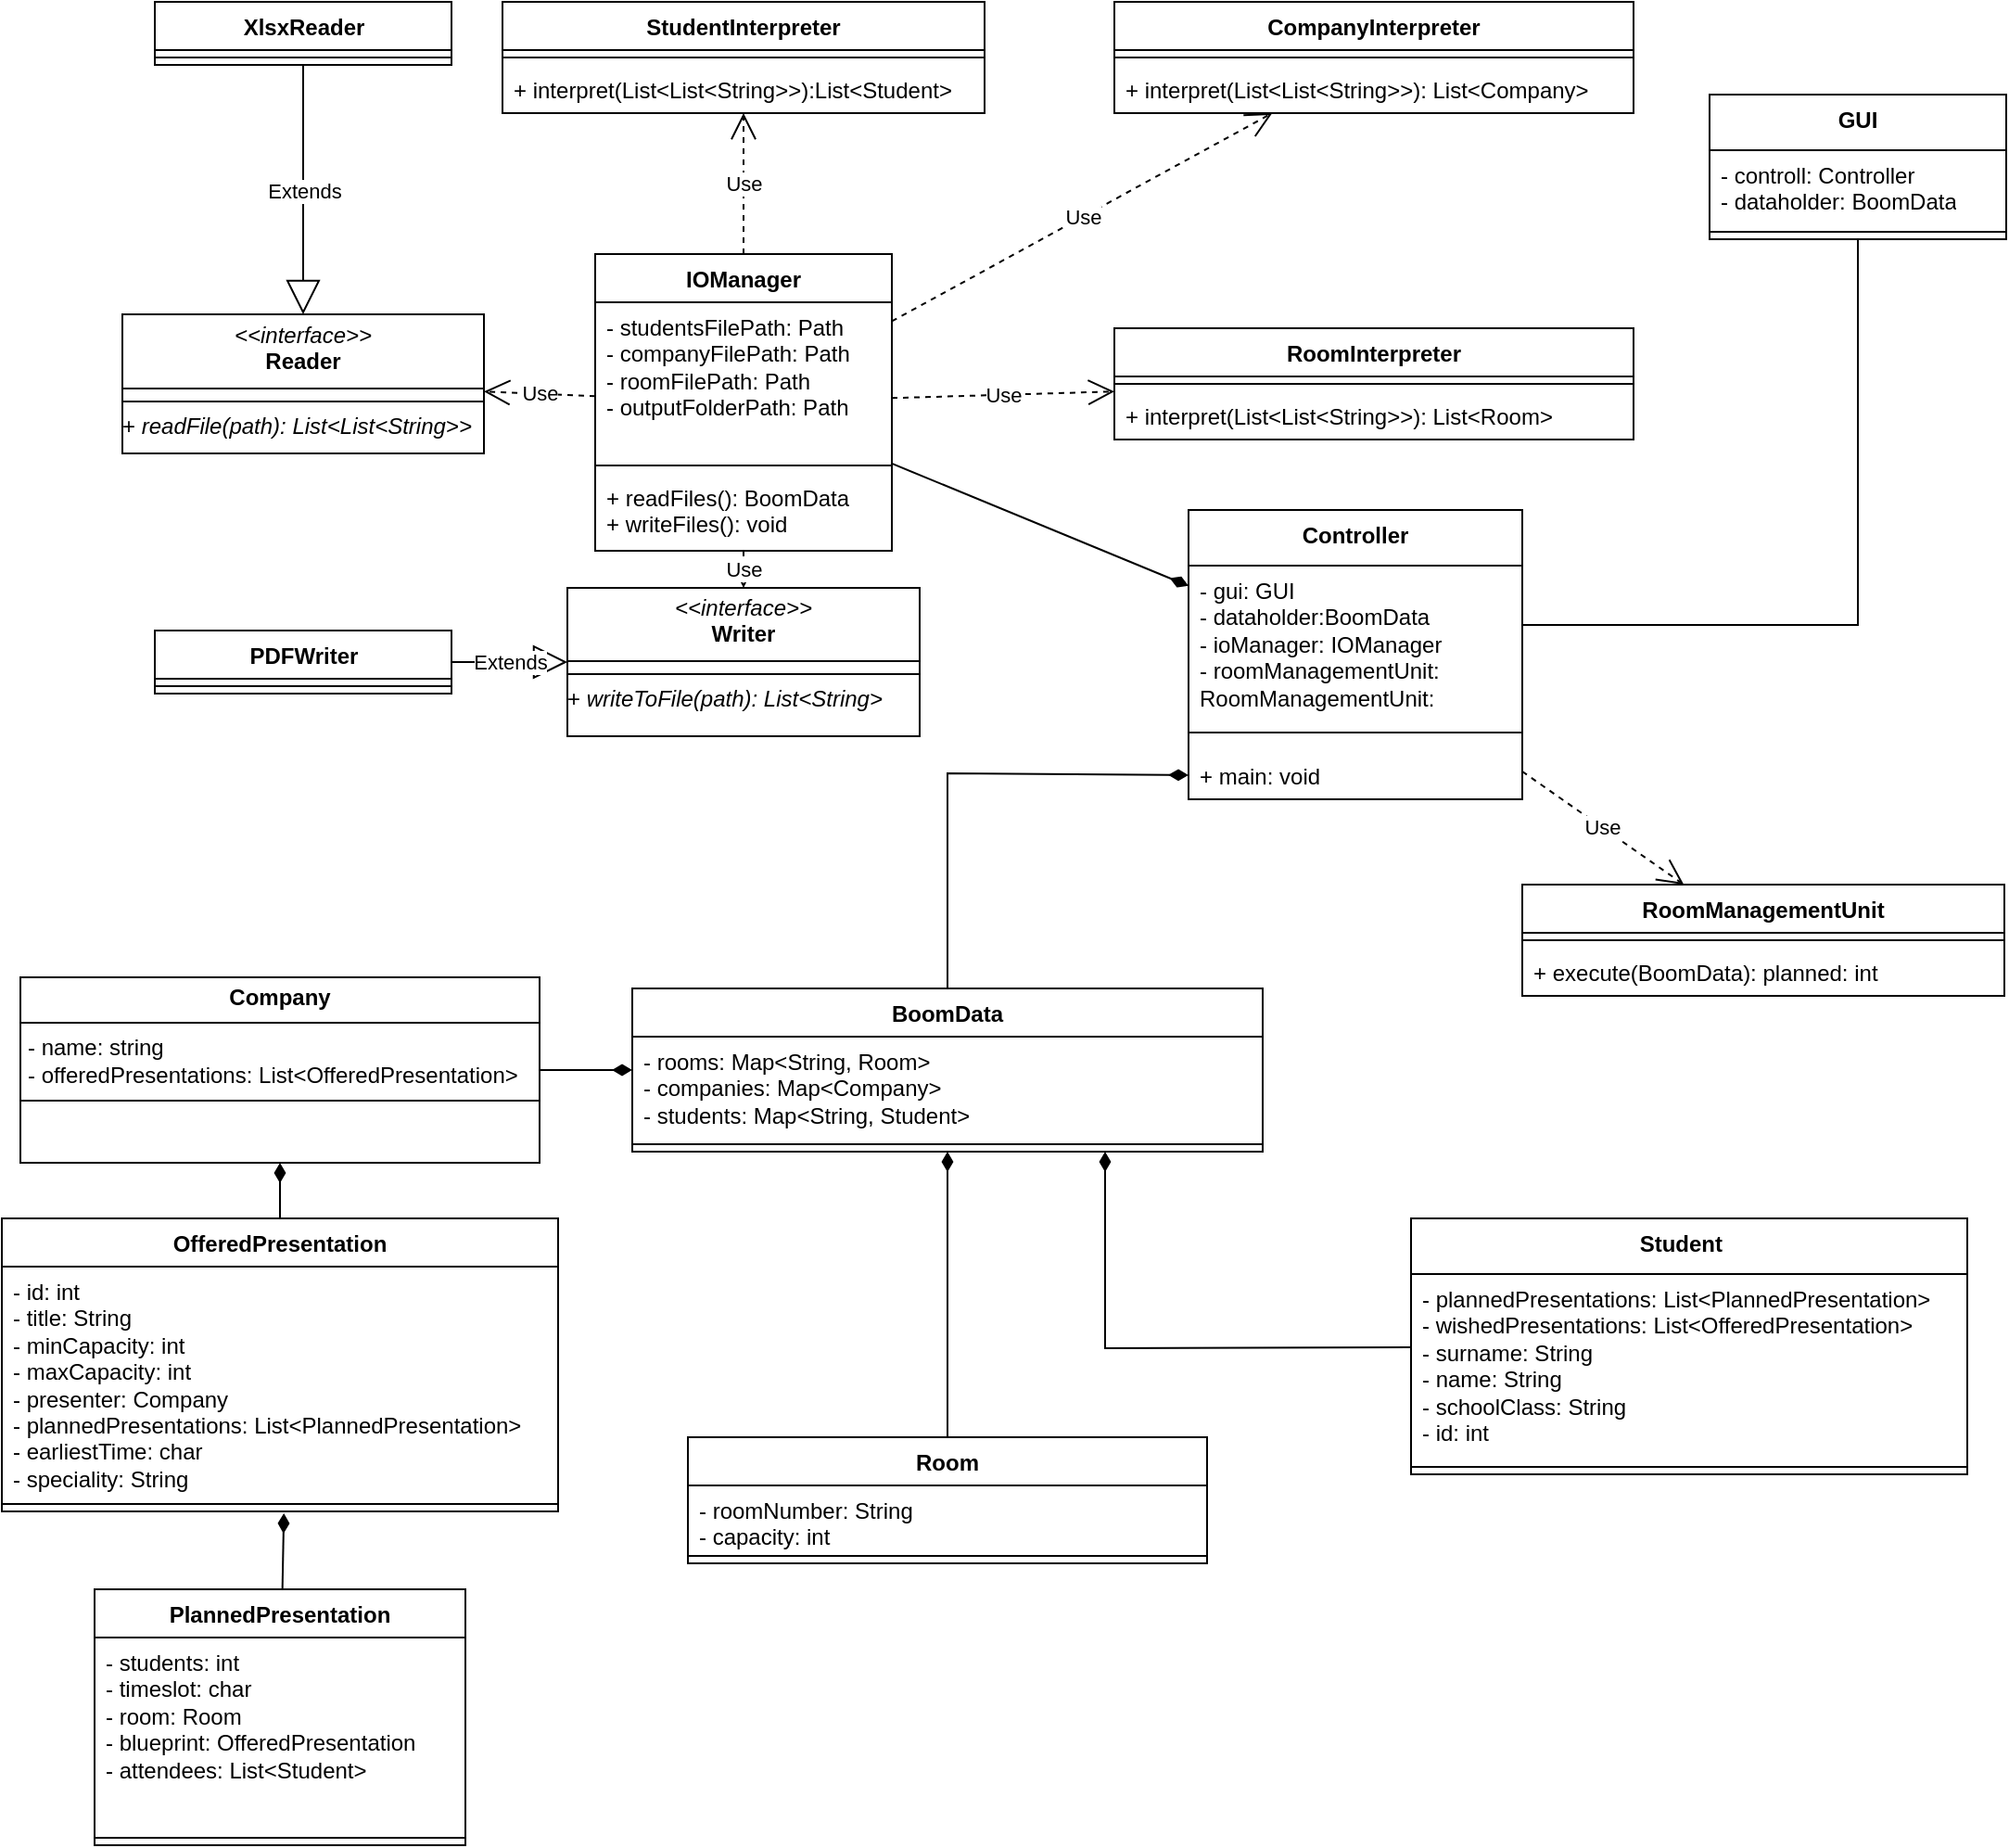 <mxfile version="26.0.15">
  <diagram id="C5RBs43oDa-KdzZeNtuy" name="Page-1">
    <mxGraphModel dx="1194" dy="802" grid="1" gridSize="10" guides="1" tooltips="1" connect="1" arrows="1" fold="1" page="1" pageScale="1" pageWidth="827" pageHeight="1169" math="0" shadow="0">
      <root>
        <mxCell id="WIyWlLk6GJQsqaUBKTNV-0" />
        <mxCell id="WIyWlLk6GJQsqaUBKTNV-1" parent="WIyWlLk6GJQsqaUBKTNV-0" />
        <mxCell id="pb4MG57_TkeJyTTyKb9r-5" value="XlsxReader" style="swimlane;fontStyle=1;align=center;verticalAlign=top;childLayout=stackLayout;horizontal=1;startSize=26;horizontalStack=0;resizeParent=1;resizeParentMax=0;resizeLast=0;collapsible=1;marginBottom=0;whiteSpace=wrap;html=1;" parent="WIyWlLk6GJQsqaUBKTNV-1" vertex="1">
          <mxGeometry x="82.5" y="64" width="160" height="34" as="geometry" />
        </mxCell>
        <mxCell id="pb4MG57_TkeJyTTyKb9r-7" value="" style="line;strokeWidth=1;fillColor=none;align=left;verticalAlign=middle;spacingTop=-1;spacingLeft=3;spacingRight=3;rotatable=0;labelPosition=right;points=[];portConstraint=eastwest;strokeColor=inherit;" parent="pb4MG57_TkeJyTTyKb9r-5" vertex="1">
          <mxGeometry y="26" width="160" height="8" as="geometry" />
        </mxCell>
        <mxCell id="pb4MG57_TkeJyTTyKb9r-29" value="IOManager" style="swimlane;fontStyle=1;align=center;verticalAlign=top;childLayout=stackLayout;horizontal=1;startSize=26;horizontalStack=0;resizeParent=1;resizeParentMax=0;resizeLast=0;collapsible=1;marginBottom=0;whiteSpace=wrap;html=1;" parent="WIyWlLk6GJQsqaUBKTNV-1" vertex="1">
          <mxGeometry x="320" y="200" width="160" height="160" as="geometry" />
        </mxCell>
        <mxCell id="pb4MG57_TkeJyTTyKb9r-30" value="&lt;div&gt;- studentsFilePath: Path&lt;/div&gt;&lt;div&gt;- companyFilePath: Path&lt;/div&gt;&lt;div&gt;- roomFilePath: Path&lt;/div&gt;&lt;div&gt;- outputFolderPath: Path&lt;br&gt;&lt;/div&gt;" style="text;strokeColor=none;fillColor=none;align=left;verticalAlign=top;spacingLeft=4;spacingRight=4;overflow=hidden;rotatable=0;points=[[0,0.5],[1,0.5]];portConstraint=eastwest;whiteSpace=wrap;html=1;" parent="pb4MG57_TkeJyTTyKb9r-29" vertex="1">
          <mxGeometry y="26" width="160" height="84" as="geometry" />
        </mxCell>
        <mxCell id="pb4MG57_TkeJyTTyKb9r-31" value="" style="line;strokeWidth=1;fillColor=none;align=left;verticalAlign=middle;spacingTop=-1;spacingLeft=3;spacingRight=3;rotatable=0;labelPosition=right;points=[];portConstraint=eastwest;strokeColor=inherit;" parent="pb4MG57_TkeJyTTyKb9r-29" vertex="1">
          <mxGeometry y="110" width="160" height="8" as="geometry" />
        </mxCell>
        <mxCell id="pb4MG57_TkeJyTTyKb9r-32" value="&lt;div&gt;+ readFiles(): BoomData&lt;/div&gt;&lt;div&gt;+ writeFiles(): void&lt;br&gt;&lt;/div&gt;" style="text;strokeColor=none;fillColor=none;align=left;verticalAlign=top;spacingLeft=4;spacingRight=4;overflow=hidden;rotatable=0;points=[[0,0.5],[1,0.5]];portConstraint=eastwest;whiteSpace=wrap;html=1;" parent="pb4MG57_TkeJyTTyKb9r-29" vertex="1">
          <mxGeometry y="118" width="160" height="42" as="geometry" />
        </mxCell>
        <mxCell id="pb4MG57_TkeJyTTyKb9r-36" value="Controller" style="swimlane;fontStyle=1;align=center;verticalAlign=top;childLayout=stackLayout;horizontal=1;startSize=30;horizontalStack=0;resizeParent=1;resizeParentMax=0;resizeLast=0;collapsible=1;marginBottom=0;whiteSpace=wrap;html=1;" parent="WIyWlLk6GJQsqaUBKTNV-1" vertex="1">
          <mxGeometry x="640" y="338" width="180" height="156" as="geometry" />
        </mxCell>
        <mxCell id="pb4MG57_TkeJyTTyKb9r-37" value="&lt;div&gt;- gui: GUI&lt;/div&gt;&lt;div&gt;- dataholder:BoomData&lt;br&gt;&lt;/div&gt;&lt;div&gt;- ioManager: IOManager&lt;/div&gt;&lt;div&gt;- roomManagementUnit: RoomManagementUnit:&lt;/div&gt;" style="text;strokeColor=none;fillColor=none;align=left;verticalAlign=top;spacingLeft=4;spacingRight=4;overflow=hidden;rotatable=0;points=[[0,0.5],[1,0.5]];portConstraint=eastwest;whiteSpace=wrap;html=1;" parent="pb4MG57_TkeJyTTyKb9r-36" vertex="1">
          <mxGeometry y="30" width="180" height="80" as="geometry" />
        </mxCell>
        <mxCell id="pb4MG57_TkeJyTTyKb9r-38" value="" style="line;strokeWidth=1;fillColor=none;align=left;verticalAlign=middle;spacingTop=-1;spacingLeft=3;spacingRight=3;rotatable=0;labelPosition=right;points=[];portConstraint=eastwest;strokeColor=inherit;" parent="pb4MG57_TkeJyTTyKb9r-36" vertex="1">
          <mxGeometry y="110" width="180" height="20" as="geometry" />
        </mxCell>
        <mxCell id="pb4MG57_TkeJyTTyKb9r-39" value="+ main: void" style="text;strokeColor=none;fillColor=none;align=left;verticalAlign=top;spacingLeft=4;spacingRight=4;overflow=hidden;rotatable=0;points=[[0,0.5],[1,0.5]];portConstraint=eastwest;whiteSpace=wrap;html=1;" parent="pb4MG57_TkeJyTTyKb9r-36" vertex="1">
          <mxGeometry y="130" width="180" height="26" as="geometry" />
        </mxCell>
        <mxCell id="pb4MG57_TkeJyTTyKb9r-40" value="BoomData" style="swimlane;fontStyle=1;align=center;verticalAlign=top;childLayout=stackLayout;horizontal=1;startSize=26;horizontalStack=0;resizeParent=1;resizeParentMax=0;resizeLast=0;collapsible=1;marginBottom=0;whiteSpace=wrap;html=1;" parent="WIyWlLk6GJQsqaUBKTNV-1" vertex="1">
          <mxGeometry x="340" y="596" width="340" height="88" as="geometry" />
        </mxCell>
        <mxCell id="pb4MG57_TkeJyTTyKb9r-41" value="&lt;div&gt;- rooms: Map&amp;lt;String, Room&amp;gt;&lt;/div&gt;&lt;div&gt;- companies: Map&amp;lt;Company&amp;gt;&lt;/div&gt;&lt;div&gt;- students: Map&amp;lt;String, Student&amp;gt;&lt;br&gt;&lt;/div&gt;" style="text;strokeColor=none;fillColor=none;align=left;verticalAlign=top;spacingLeft=4;spacingRight=4;overflow=hidden;rotatable=0;points=[[0,0.5],[1,0.5]];portConstraint=eastwest;whiteSpace=wrap;html=1;" parent="pb4MG57_TkeJyTTyKb9r-40" vertex="1">
          <mxGeometry y="26" width="340" height="54" as="geometry" />
        </mxCell>
        <mxCell id="pb4MG57_TkeJyTTyKb9r-42" value="" style="line;strokeWidth=1;fillColor=none;align=left;verticalAlign=middle;spacingTop=-1;spacingLeft=3;spacingRight=3;rotatable=0;labelPosition=right;points=[];portConstraint=eastwest;strokeColor=inherit;" parent="pb4MG57_TkeJyTTyKb9r-40" vertex="1">
          <mxGeometry y="80" width="340" height="8" as="geometry" />
        </mxCell>
        <mxCell id="pb4MG57_TkeJyTTyKb9r-44" value="Room" style="swimlane;fontStyle=1;align=center;verticalAlign=top;childLayout=stackLayout;horizontal=1;startSize=26;horizontalStack=0;resizeParent=1;resizeParentMax=0;resizeLast=0;collapsible=1;marginBottom=0;whiteSpace=wrap;html=1;" parent="WIyWlLk6GJQsqaUBKTNV-1" vertex="1">
          <mxGeometry x="370" y="838" width="280" height="68" as="geometry" />
        </mxCell>
        <mxCell id="pb4MG57_TkeJyTTyKb9r-45" value="&lt;div&gt;- roomNumber: String&lt;/div&gt;&lt;div&gt;- capacity: int&lt;br&gt;&lt;/div&gt;&lt;span style=&quot;white-space: pre;&quot;&gt;&lt;/span&gt;" style="text;strokeColor=none;fillColor=none;align=left;verticalAlign=top;spacingLeft=4;spacingRight=4;overflow=hidden;rotatable=0;points=[[0,0.5],[1,0.5]];portConstraint=eastwest;whiteSpace=wrap;html=1;" parent="pb4MG57_TkeJyTTyKb9r-44" vertex="1">
          <mxGeometry y="26" width="280" height="34" as="geometry" />
        </mxCell>
        <mxCell id="pb4MG57_TkeJyTTyKb9r-46" value="" style="line;strokeWidth=1;fillColor=none;align=left;verticalAlign=middle;spacingTop=-1;spacingLeft=3;spacingRight=3;rotatable=0;labelPosition=right;points=[];portConstraint=eastwest;strokeColor=inherit;" parent="pb4MG57_TkeJyTTyKb9r-44" vertex="1">
          <mxGeometry y="60" width="280" height="8" as="geometry" />
        </mxCell>
        <mxCell id="pb4MG57_TkeJyTTyKb9r-54" value="PlannedPresentation" style="swimlane;fontStyle=1;align=center;verticalAlign=top;childLayout=stackLayout;horizontal=1;startSize=26;horizontalStack=0;resizeParent=1;resizeParentMax=0;resizeLast=0;collapsible=1;marginBottom=0;whiteSpace=wrap;html=1;" parent="WIyWlLk6GJQsqaUBKTNV-1" vertex="1">
          <mxGeometry x="50" y="920" width="200" height="138" as="geometry" />
        </mxCell>
        <mxCell id="pb4MG57_TkeJyTTyKb9r-55" value="&lt;div&gt;- students: int&lt;br&gt;&lt;/div&gt;&lt;div&gt;- timeslot: char&lt;br&gt;&lt;/div&gt;&lt;div&gt;- room: Room&lt;/div&gt;&lt;div&gt;- blueprint: OfferedPresentation&lt;/div&gt;&lt;div&gt;- attendees: List&amp;lt;Student&amp;gt;&lt;br&gt;&lt;/div&gt;&lt;span style=&quot;white-space: pre;&quot;&gt;&lt;/span&gt;" style="text;strokeColor=none;fillColor=none;align=left;verticalAlign=top;spacingLeft=4;spacingRight=4;overflow=hidden;rotatable=0;points=[[0,0.5],[1,0.5]];portConstraint=eastwest;whiteSpace=wrap;html=1;" parent="pb4MG57_TkeJyTTyKb9r-54" vertex="1">
          <mxGeometry y="26" width="200" height="104" as="geometry" />
        </mxCell>
        <mxCell id="pb4MG57_TkeJyTTyKb9r-56" value="" style="line;strokeWidth=1;fillColor=none;align=left;verticalAlign=middle;spacingTop=-1;spacingLeft=3;spacingRight=3;rotatable=0;labelPosition=right;points=[];portConstraint=eastwest;strokeColor=inherit;" parent="pb4MG57_TkeJyTTyKb9r-54" vertex="1">
          <mxGeometry y="130" width="200" height="8" as="geometry" />
        </mxCell>
        <mxCell id="pb4MG57_TkeJyTTyKb9r-58" value="Student&lt;span style=&quot;white-space: pre;&quot;&gt;&#x9;&lt;/span&gt;" style="swimlane;fontStyle=1;align=center;verticalAlign=top;childLayout=stackLayout;horizontal=1;startSize=30;horizontalStack=0;resizeParent=1;resizeParentMax=0;resizeLast=0;collapsible=1;marginBottom=0;whiteSpace=wrap;html=1;" parent="WIyWlLk6GJQsqaUBKTNV-1" vertex="1">
          <mxGeometry x="760" y="720" width="300" height="138" as="geometry" />
        </mxCell>
        <mxCell id="pb4MG57_TkeJyTTyKb9r-59" value="&lt;div&gt;- plannedPresentations: List&amp;lt;PlannedPresentation&amp;gt;&lt;/div&gt;&lt;div&gt;- wishedPresentations: List&amp;lt;OfferedPresentation&amp;gt;&lt;/div&gt;&lt;div&gt;- surname: String&lt;/div&gt;&lt;div&gt;- name: String&lt;/div&gt;&lt;div&gt;- schoolClass: String&lt;br&gt;&lt;/div&gt;&lt;div&gt;- id: int&lt;br&gt;&lt;/div&gt;" style="text;strokeColor=none;fillColor=none;align=left;verticalAlign=top;spacingLeft=4;spacingRight=4;overflow=hidden;rotatable=0;points=[[0,0.5],[1,0.5]];portConstraint=eastwest;whiteSpace=wrap;html=1;" parent="pb4MG57_TkeJyTTyKb9r-58" vertex="1">
          <mxGeometry y="30" width="300" height="100" as="geometry" />
        </mxCell>
        <mxCell id="pb4MG57_TkeJyTTyKb9r-60" value="" style="line;strokeWidth=1;fillColor=none;align=left;verticalAlign=middle;spacingTop=-1;spacingLeft=3;spacingRight=3;rotatable=0;labelPosition=right;points=[];portConstraint=eastwest;strokeColor=inherit;" parent="pb4MG57_TkeJyTTyKb9r-58" vertex="1">
          <mxGeometry y="130" width="300" height="8" as="geometry" />
        </mxCell>
        <mxCell id="pb4MG57_TkeJyTTyKb9r-62" value="GUI" style="swimlane;fontStyle=1;align=center;verticalAlign=top;childLayout=stackLayout;horizontal=1;startSize=30;horizontalStack=0;resizeParent=1;resizeParentMax=0;resizeLast=0;collapsible=1;marginBottom=0;whiteSpace=wrap;html=1;" parent="WIyWlLk6GJQsqaUBKTNV-1" vertex="1">
          <mxGeometry x="921" y="114" width="160" height="78" as="geometry" />
        </mxCell>
        <mxCell id="pb4MG57_TkeJyTTyKb9r-63" value="&lt;div&gt;- controll: Controller&lt;br&gt;&lt;/div&gt;&lt;div&gt;- dataholder: BoomData&lt;br&gt;&lt;/div&gt;" style="text;strokeColor=none;fillColor=none;align=left;verticalAlign=top;spacingLeft=4;spacingRight=4;overflow=hidden;rotatable=0;points=[[0,0.5],[1,0.5]];portConstraint=eastwest;whiteSpace=wrap;html=1;" parent="pb4MG57_TkeJyTTyKb9r-62" vertex="1">
          <mxGeometry y="30" width="160" height="40" as="geometry" />
        </mxCell>
        <mxCell id="pb4MG57_TkeJyTTyKb9r-64" value="" style="line;strokeWidth=1;fillColor=none;align=left;verticalAlign=middle;spacingTop=-1;spacingLeft=3;spacingRight=3;rotatable=0;labelPosition=right;points=[];portConstraint=eastwest;strokeColor=inherit;" parent="pb4MG57_TkeJyTTyKb9r-62" vertex="1">
          <mxGeometry y="70" width="160" height="8" as="geometry" />
        </mxCell>
        <mxCell id="pb4MG57_TkeJyTTyKb9r-70" value="PDFWriter" style="swimlane;fontStyle=1;align=center;verticalAlign=top;childLayout=stackLayout;horizontal=1;startSize=26;horizontalStack=0;resizeParent=1;resizeParentMax=0;resizeLast=0;collapsible=1;marginBottom=0;whiteSpace=wrap;html=1;" parent="WIyWlLk6GJQsqaUBKTNV-1" vertex="1">
          <mxGeometry x="82.5" y="403" width="160" height="34" as="geometry" />
        </mxCell>
        <mxCell id="pb4MG57_TkeJyTTyKb9r-71" value="" style="line;strokeWidth=1;fillColor=none;align=left;verticalAlign=middle;spacingTop=-1;spacingLeft=3;spacingRight=3;rotatable=0;labelPosition=right;points=[];portConstraint=eastwest;strokeColor=inherit;" parent="pb4MG57_TkeJyTTyKb9r-70" vertex="1">
          <mxGeometry y="26" width="160" height="8" as="geometry" />
        </mxCell>
        <mxCell id="MeS3LzRlmSjvnu3leZph-1" style="edgeStyle=none;curved=1;rounded=0;orthogonalLoop=1;jettySize=auto;html=1;fontSize=12;startSize=8;endSize=8;endArrow=diamondThin;endFill=1;" edge="1" parent="WIyWlLk6GJQsqaUBKTNV-1" source="pb4MG57_TkeJyTTyKb9r-86" target="Rpad58HL1saAhrGOvqGO-3">
          <mxGeometry relative="1" as="geometry" />
        </mxCell>
        <mxCell id="pb4MG57_TkeJyTTyKb9r-86" value="OfferedPresentation" style="swimlane;fontStyle=1;align=center;verticalAlign=top;childLayout=stackLayout;horizontal=1;startSize=26;horizontalStack=0;resizeParent=1;resizeParentMax=0;resizeLast=0;collapsible=1;marginBottom=0;whiteSpace=wrap;html=1;" parent="WIyWlLk6GJQsqaUBKTNV-1" vertex="1">
          <mxGeometry y="720" width="300" height="158" as="geometry" />
        </mxCell>
        <mxCell id="pb4MG57_TkeJyTTyKb9r-87" value="&lt;div&gt;- id: int&lt;br&gt;&lt;/div&gt;&lt;div&gt;- title: String&lt;/div&gt;&lt;div&gt;- minCapacity: int&lt;/div&gt;&lt;div&gt;- maxCapacity: int&lt;/div&gt;&lt;div&gt;- presenter: Company&lt;/div&gt;&lt;div&gt;- plannedPresentations: List&amp;lt;PlannedPresentation&amp;gt;&lt;/div&gt;&lt;div&gt;- earliestTime: char&lt;/div&gt;&lt;div&gt;- speciality: String&lt;br&gt;&lt;/div&gt;&lt;span style=&quot;white-space: pre;&quot;&gt;&lt;/span&gt;" style="text;strokeColor=none;fillColor=none;align=left;verticalAlign=top;spacingLeft=4;spacingRight=4;overflow=hidden;rotatable=0;points=[[0,0.5],[1,0.5]];portConstraint=eastwest;whiteSpace=wrap;html=1;" parent="pb4MG57_TkeJyTTyKb9r-86" vertex="1">
          <mxGeometry y="26" width="300" height="124" as="geometry" />
        </mxCell>
        <mxCell id="pb4MG57_TkeJyTTyKb9r-88" value="" style="line;strokeWidth=1;fillColor=none;align=left;verticalAlign=middle;spacingTop=-1;spacingLeft=3;spacingRight=3;rotatable=0;labelPosition=right;points=[];portConstraint=eastwest;strokeColor=inherit;" parent="pb4MG57_TkeJyTTyKb9r-86" vertex="1">
          <mxGeometry y="150" width="300" height="8" as="geometry" />
        </mxCell>
        <mxCell id="pb4MG57_TkeJyTTyKb9r-94" style="edgeStyle=orthogonalEdgeStyle;rounded=0;orthogonalLoop=1;jettySize=auto;html=1;entryX=0.5;entryY=1;entryDx=0;entryDy=0;endArrow=none;startFill=0;startArrow=none;" parent="WIyWlLk6GJQsqaUBKTNV-1" source="pb4MG57_TkeJyTTyKb9r-36" target="pb4MG57_TkeJyTTyKb9r-62" edge="1">
          <mxGeometry relative="1" as="geometry">
            <mxPoint x="1001" y="218.754" as="targetPoint" />
            <Array as="points">
              <mxPoint x="1001" y="400" />
            </Array>
          </mxGeometry>
        </mxCell>
        <mxCell id="pb4MG57_TkeJyTTyKb9r-147" value="RoomManagementUnit" style="swimlane;fontStyle=1;align=center;verticalAlign=top;childLayout=stackLayout;horizontal=1;startSize=26;horizontalStack=0;resizeParent=1;resizeParentMax=0;resizeLast=0;collapsible=1;marginBottom=0;whiteSpace=wrap;html=1;" parent="WIyWlLk6GJQsqaUBKTNV-1" vertex="1">
          <mxGeometry x="820" y="540" width="260" height="60" as="geometry" />
        </mxCell>
        <mxCell id="pb4MG57_TkeJyTTyKb9r-149" value="" style="line;strokeWidth=1;fillColor=none;align=left;verticalAlign=middle;spacingTop=-1;spacingLeft=3;spacingRight=3;rotatable=0;labelPosition=right;points=[];portConstraint=eastwest;strokeColor=inherit;" parent="pb4MG57_TkeJyTTyKb9r-147" vertex="1">
          <mxGeometry y="26" width="260" height="8" as="geometry" />
        </mxCell>
        <mxCell id="pb4MG57_TkeJyTTyKb9r-150" value="&lt;div&gt;+ execute(BoomData): planned: int &lt;br&gt;&lt;/div&gt;" style="text;strokeColor=none;fillColor=none;align=left;verticalAlign=top;spacingLeft=4;spacingRight=4;overflow=hidden;rotatable=0;points=[[0,0.5],[1,0.5]];portConstraint=eastwest;whiteSpace=wrap;html=1;" parent="pb4MG57_TkeJyTTyKb9r-147" vertex="1">
          <mxGeometry y="34" width="260" height="26" as="geometry" />
        </mxCell>
        <mxCell id="Rpad58HL1saAhrGOvqGO-0" value="&lt;p style=&quot;margin:0px;margin-top:4px;text-align:center;&quot;&gt;&lt;i&gt;&amp;lt;&amp;lt;interface&amp;gt;&amp;gt;&lt;/i&gt;&lt;br&gt;&lt;b&gt;Reader&lt;/b&gt;&lt;br&gt;&lt;/p&gt;&lt;hr size=&quot;1&quot; style=&quot;border-style:solid;&quot;&gt;&lt;hr size=&quot;1&quot; style=&quot;border-style:solid;&quot;&gt;+&lt;i&gt; readFile(path): List&amp;lt;List&amp;lt;String&amp;gt;&amp;gt;&lt;/i&gt;" style="verticalAlign=top;align=left;overflow=fill;html=1;whiteSpace=wrap;" parent="WIyWlLk6GJQsqaUBKTNV-1" vertex="1">
          <mxGeometry x="65" y="232.5" width="195" height="75" as="geometry" />
        </mxCell>
        <mxCell id="Rpad58HL1saAhrGOvqGO-2" value="Extends" style="endArrow=block;endSize=16;endFill=0;html=1;rounded=0;" parent="WIyWlLk6GJQsqaUBKTNV-1" source="pb4MG57_TkeJyTTyKb9r-5" target="Rpad58HL1saAhrGOvqGO-0" edge="1">
          <mxGeometry width="160" relative="1" as="geometry">
            <mxPoint x="-170" y="280" as="sourcePoint" />
            <mxPoint x="-10" y="280" as="targetPoint" />
          </mxGeometry>
        </mxCell>
        <mxCell id="Rpad58HL1saAhrGOvqGO-3" value="&lt;p style=&quot;margin:0px;margin-top:4px;text-align:center;&quot;&gt;&lt;b&gt;Company&lt;/b&gt;&lt;/p&gt;&lt;hr size=&quot;1&quot; style=&quot;border-style:solid;&quot;&gt;&lt;p style=&quot;margin:0px;margin-left:4px;&quot;&gt;- name: string&lt;/p&gt;&lt;p style=&quot;margin:0px;margin-left:4px;&quot;&gt;- offeredPresentations: List&amp;lt;OfferedPresentation&amp;gt;&lt;br&gt;&lt;/p&gt;&lt;hr size=&quot;1&quot; style=&quot;border-style:solid;&quot;&gt;&lt;p style=&quot;margin:0px;margin-left:4px;&quot;&gt;&lt;br&gt;&lt;/p&gt;" style="verticalAlign=top;align=left;overflow=fill;html=1;whiteSpace=wrap;" parent="WIyWlLk6GJQsqaUBKTNV-1" vertex="1">
          <mxGeometry x="10" y="590" width="280" height="100" as="geometry" />
        </mxCell>
        <mxCell id="Rpad58HL1saAhrGOvqGO-4" value="&lt;p style=&quot;margin:0px;margin-top:4px;text-align:center;&quot;&gt;&lt;i&gt;&amp;lt;&amp;lt;interface&amp;gt;&amp;gt;&lt;/i&gt;&lt;br&gt;&lt;b&gt;Writer&lt;/b&gt;&lt;br&gt;&lt;/p&gt;&lt;hr size=&quot;1&quot; style=&quot;border-style:solid;&quot;&gt;&lt;hr size=&quot;1&quot; style=&quot;border-style:solid;&quot;&gt;+ &lt;i&gt;writeToFile(path): List&amp;lt;String&amp;gt;&lt;/i&gt;" style="verticalAlign=top;align=left;overflow=fill;html=1;whiteSpace=wrap;" parent="WIyWlLk6GJQsqaUBKTNV-1" vertex="1">
          <mxGeometry x="305" y="380" width="190" height="80" as="geometry" />
        </mxCell>
        <mxCell id="oZ3rfBoLNG-jX0gKBLep-0" value="CompanyInterpreter" style="swimlane;fontStyle=1;align=center;verticalAlign=top;childLayout=stackLayout;horizontal=1;startSize=26;horizontalStack=0;resizeParent=1;resizeParentMax=0;resizeLast=0;collapsible=1;marginBottom=0;whiteSpace=wrap;html=1;" parent="WIyWlLk6GJQsqaUBKTNV-1" vertex="1">
          <mxGeometry x="600" y="64" width="280" height="60" as="geometry" />
        </mxCell>
        <mxCell id="oZ3rfBoLNG-jX0gKBLep-2" value="" style="line;strokeWidth=1;fillColor=none;align=left;verticalAlign=middle;spacingTop=-1;spacingLeft=3;spacingRight=3;rotatable=0;labelPosition=right;points=[];portConstraint=eastwest;strokeColor=inherit;" parent="oZ3rfBoLNG-jX0gKBLep-0" vertex="1">
          <mxGeometry y="26" width="280" height="8" as="geometry" />
        </mxCell>
        <mxCell id="oZ3rfBoLNG-jX0gKBLep-3" value="+ interpret(List&amp;lt;List&amp;lt;String&amp;gt;&amp;gt;): List&amp;lt;Company&amp;gt;" style="text;strokeColor=none;fillColor=none;align=left;verticalAlign=top;spacingLeft=4;spacingRight=4;overflow=hidden;rotatable=0;points=[[0,0.5],[1,0.5]];portConstraint=eastwest;whiteSpace=wrap;html=1;" parent="oZ3rfBoLNG-jX0gKBLep-0" vertex="1">
          <mxGeometry y="34" width="280" height="26" as="geometry" />
        </mxCell>
        <mxCell id="oZ3rfBoLNG-jX0gKBLep-4" value="StudentInterpreter" style="swimlane;fontStyle=1;align=center;verticalAlign=top;childLayout=stackLayout;horizontal=1;startSize=26;horizontalStack=0;resizeParent=1;resizeParentMax=0;resizeLast=0;collapsible=1;marginBottom=0;whiteSpace=wrap;html=1;" parent="WIyWlLk6GJQsqaUBKTNV-1" vertex="1">
          <mxGeometry x="270" y="64" width="260" height="60" as="geometry" />
        </mxCell>
        <mxCell id="oZ3rfBoLNG-jX0gKBLep-5" value="" style="line;strokeWidth=1;fillColor=none;align=left;verticalAlign=middle;spacingTop=-1;spacingLeft=3;spacingRight=3;rotatable=0;labelPosition=right;points=[];portConstraint=eastwest;strokeColor=inherit;" parent="oZ3rfBoLNG-jX0gKBLep-4" vertex="1">
          <mxGeometry y="26" width="260" height="8" as="geometry" />
        </mxCell>
        <mxCell id="oZ3rfBoLNG-jX0gKBLep-6" value="+ interpret(List&amp;lt;List&amp;lt;String&amp;gt;&amp;gt;):List&amp;lt;Student&amp;gt;" style="text;strokeColor=none;fillColor=none;align=left;verticalAlign=top;spacingLeft=4;spacingRight=4;overflow=hidden;rotatable=0;points=[[0,0.5],[1,0.5]];portConstraint=eastwest;whiteSpace=wrap;html=1;" parent="oZ3rfBoLNG-jX0gKBLep-4" vertex="1">
          <mxGeometry y="34" width="260" height="26" as="geometry" />
        </mxCell>
        <mxCell id="oZ3rfBoLNG-jX0gKBLep-7" value="RoomInterpreter" style="swimlane;fontStyle=1;align=center;verticalAlign=top;childLayout=stackLayout;horizontal=1;startSize=26;horizontalStack=0;resizeParent=1;resizeParentMax=0;resizeLast=0;collapsible=1;marginBottom=0;whiteSpace=wrap;html=1;" parent="WIyWlLk6GJQsqaUBKTNV-1" vertex="1">
          <mxGeometry x="600" y="240" width="280" height="60" as="geometry" />
        </mxCell>
        <mxCell id="oZ3rfBoLNG-jX0gKBLep-8" value="" style="line;strokeWidth=1;fillColor=none;align=left;verticalAlign=middle;spacingTop=-1;spacingLeft=3;spacingRight=3;rotatable=0;labelPosition=right;points=[];portConstraint=eastwest;strokeColor=inherit;" parent="oZ3rfBoLNG-jX0gKBLep-7" vertex="1">
          <mxGeometry y="26" width="280" height="8" as="geometry" />
        </mxCell>
        <mxCell id="oZ3rfBoLNG-jX0gKBLep-9" value="+ interpret(List&amp;lt;List&amp;lt;String&amp;gt;&amp;gt;): List&amp;lt;Room&amp;gt;" style="text;strokeColor=none;fillColor=none;align=left;verticalAlign=top;spacingLeft=4;spacingRight=4;overflow=hidden;rotatable=0;points=[[0,0.5],[1,0.5]];portConstraint=eastwest;whiteSpace=wrap;html=1;" parent="oZ3rfBoLNG-jX0gKBLep-7" vertex="1">
          <mxGeometry y="34" width="280" height="26" as="geometry" />
        </mxCell>
        <mxCell id="oZ3rfBoLNG-jX0gKBLep-13" value="Extends" style="endArrow=block;endSize=16;endFill=0;html=1;rounded=0;" parent="WIyWlLk6GJQsqaUBKTNV-1" source="pb4MG57_TkeJyTTyKb9r-70" target="Rpad58HL1saAhrGOvqGO-4" edge="1">
          <mxGeometry width="160" relative="1" as="geometry">
            <mxPoint x="170" y="74" as="sourcePoint" />
            <mxPoint x="170" y="170" as="targetPoint" />
          </mxGeometry>
        </mxCell>
        <mxCell id="oZ3rfBoLNG-jX0gKBLep-14" value="" style="endArrow=none;startArrow=diamondThin;endFill=0;startFill=1;html=1;verticalAlign=bottom;labelBackgroundColor=none;strokeWidth=1;startSize=8;endSize=8;rounded=0;" parent="WIyWlLk6GJQsqaUBKTNV-1" source="pb4MG57_TkeJyTTyKb9r-36" target="pb4MG57_TkeJyTTyKb9r-29" edge="1">
          <mxGeometry width="160" relative="1" as="geometry">
            <mxPoint x="430" y="440" as="sourcePoint" />
            <mxPoint x="590" y="440" as="targetPoint" />
          </mxGeometry>
        </mxCell>
        <mxCell id="oZ3rfBoLNG-jX0gKBLep-15" value="" style="endArrow=none;startArrow=diamondThin;endFill=0;startFill=1;html=1;verticalAlign=bottom;labelBackgroundColor=none;strokeWidth=1;startSize=8;endSize=8;rounded=0;" parent="WIyWlLk6GJQsqaUBKTNV-1" source="pb4MG57_TkeJyTTyKb9r-40" target="Rpad58HL1saAhrGOvqGO-3" edge="1">
          <mxGeometry width="160" relative="1" as="geometry">
            <mxPoint x="650" y="426" as="sourcePoint" />
            <mxPoint x="360" y="426" as="targetPoint" />
          </mxGeometry>
        </mxCell>
        <mxCell id="oZ3rfBoLNG-jX0gKBLep-16" value="" style="endArrow=none;startArrow=diamondThin;endFill=0;startFill=1;html=1;verticalAlign=bottom;labelBackgroundColor=none;strokeWidth=1;startSize=8;endSize=8;rounded=0;exitX=0;exitY=0.5;exitDx=0;exitDy=0;" parent="WIyWlLk6GJQsqaUBKTNV-1" source="pb4MG57_TkeJyTTyKb9r-39" target="pb4MG57_TkeJyTTyKb9r-40" edge="1">
          <mxGeometry width="160" relative="1" as="geometry">
            <mxPoint x="660" y="436" as="sourcePoint" />
            <mxPoint x="370" y="436" as="targetPoint" />
            <Array as="points">
              <mxPoint x="510" y="480" />
            </Array>
          </mxGeometry>
        </mxCell>
        <mxCell id="oZ3rfBoLNG-jX0gKBLep-17" value="" style="endArrow=none;startArrow=diamondThin;endFill=0;startFill=1;html=1;verticalAlign=bottom;labelBackgroundColor=none;strokeWidth=1;startSize=8;endSize=8;rounded=0;" parent="WIyWlLk6GJQsqaUBKTNV-1" source="pb4MG57_TkeJyTTyKb9r-40" target="pb4MG57_TkeJyTTyKb9r-44" edge="1">
          <mxGeometry width="160" relative="1" as="geometry">
            <mxPoint x="700" y="830" as="sourcePoint" />
            <mxPoint x="410" y="830" as="targetPoint" />
          </mxGeometry>
        </mxCell>
        <mxCell id="oZ3rfBoLNG-jX0gKBLep-18" value="" style="endArrow=none;startArrow=diamondThin;endFill=0;startFill=1;html=1;verticalAlign=bottom;labelBackgroundColor=none;strokeWidth=1;startSize=8;endSize=8;rounded=0;exitX=0.75;exitY=1;exitDx=0;exitDy=0;" parent="WIyWlLk6GJQsqaUBKTNV-1" source="pb4MG57_TkeJyTTyKb9r-40" target="pb4MG57_TkeJyTTyKb9r-58" edge="1">
          <mxGeometry width="160" relative="1" as="geometry">
            <mxPoint x="680" y="456" as="sourcePoint" />
            <mxPoint x="390" y="456" as="targetPoint" />
            <Array as="points">
              <mxPoint x="595" y="790" />
            </Array>
          </mxGeometry>
        </mxCell>
        <mxCell id="oZ3rfBoLNG-jX0gKBLep-21" value="Use" style="endArrow=open;endSize=12;dashed=1;html=1;rounded=0;" parent="WIyWlLk6GJQsqaUBKTNV-1" source="pb4MG57_TkeJyTTyKb9r-29" target="oZ3rfBoLNG-jX0gKBLep-4" edge="1">
          <mxGeometry width="160" relative="1" as="geometry">
            <mxPoint x="420" y="160" as="sourcePoint" />
            <mxPoint x="400" y="140" as="targetPoint" />
          </mxGeometry>
        </mxCell>
        <mxCell id="oZ3rfBoLNG-jX0gKBLep-22" value="Use" style="endArrow=open;endSize=12;dashed=1;html=1;rounded=0;" parent="WIyWlLk6GJQsqaUBKTNV-1" source="pb4MG57_TkeJyTTyKb9r-29" target="oZ3rfBoLNG-jX0gKBLep-0" edge="1">
          <mxGeometry width="160" relative="1" as="geometry">
            <mxPoint x="416" y="210" as="sourcePoint" />
            <mxPoint x="426" y="134" as="targetPoint" />
          </mxGeometry>
        </mxCell>
        <mxCell id="oZ3rfBoLNG-jX0gKBLep-23" value="Use" style="endArrow=open;endSize=12;dashed=1;html=1;rounded=0;" parent="WIyWlLk6GJQsqaUBKTNV-1" source="pb4MG57_TkeJyTTyKb9r-29" target="oZ3rfBoLNG-jX0gKBLep-7" edge="1">
          <mxGeometry width="160" relative="1" as="geometry">
            <mxPoint x="426" y="220" as="sourcePoint" />
            <mxPoint x="436" y="144" as="targetPoint" />
          </mxGeometry>
        </mxCell>
        <mxCell id="oZ3rfBoLNG-jX0gKBLep-24" value="Use" style="endArrow=open;endSize=12;dashed=1;html=1;rounded=0;" parent="WIyWlLk6GJQsqaUBKTNV-1" source="pb4MG57_TkeJyTTyKb9r-29" target="Rpad58HL1saAhrGOvqGO-0" edge="1">
          <mxGeometry width="160" relative="1" as="geometry">
            <mxPoint x="436" y="230" as="sourcePoint" />
            <mxPoint x="446" y="154" as="targetPoint" />
          </mxGeometry>
        </mxCell>
        <mxCell id="oZ3rfBoLNG-jX0gKBLep-25" value="Use" style="endArrow=open;endSize=12;dashed=1;html=1;rounded=0;" parent="WIyWlLk6GJQsqaUBKTNV-1" source="pb4MG57_TkeJyTTyKb9r-29" target="Rpad58HL1saAhrGOvqGO-4" edge="1">
          <mxGeometry width="160" relative="1" as="geometry">
            <mxPoint x="446" y="240" as="sourcePoint" />
            <mxPoint x="456" y="164" as="targetPoint" />
          </mxGeometry>
        </mxCell>
        <mxCell id="oZ3rfBoLNG-jX0gKBLep-26" value="Use" style="endArrow=open;endSize=12;dashed=1;html=1;rounded=0;" parent="WIyWlLk6GJQsqaUBKTNV-1" source="pb4MG57_TkeJyTTyKb9r-36" target="pb4MG57_TkeJyTTyKb9r-147" edge="1">
          <mxGeometry width="160" relative="1" as="geometry">
            <mxPoint x="456" y="250" as="sourcePoint" />
            <mxPoint x="466" y="174" as="targetPoint" />
          </mxGeometry>
        </mxCell>
        <mxCell id="MeS3LzRlmSjvnu3leZph-2" style="edgeStyle=none;curved=1;rounded=0;orthogonalLoop=1;jettySize=auto;html=1;entryX=0.507;entryY=1.125;entryDx=0;entryDy=0;entryPerimeter=0;fontSize=12;startSize=8;endSize=8;endArrow=diamondThin;endFill=1;" edge="1" parent="WIyWlLk6GJQsqaUBKTNV-1" source="pb4MG57_TkeJyTTyKb9r-54" target="pb4MG57_TkeJyTTyKb9r-88">
          <mxGeometry relative="1" as="geometry" />
        </mxCell>
      </root>
    </mxGraphModel>
  </diagram>
</mxfile>
